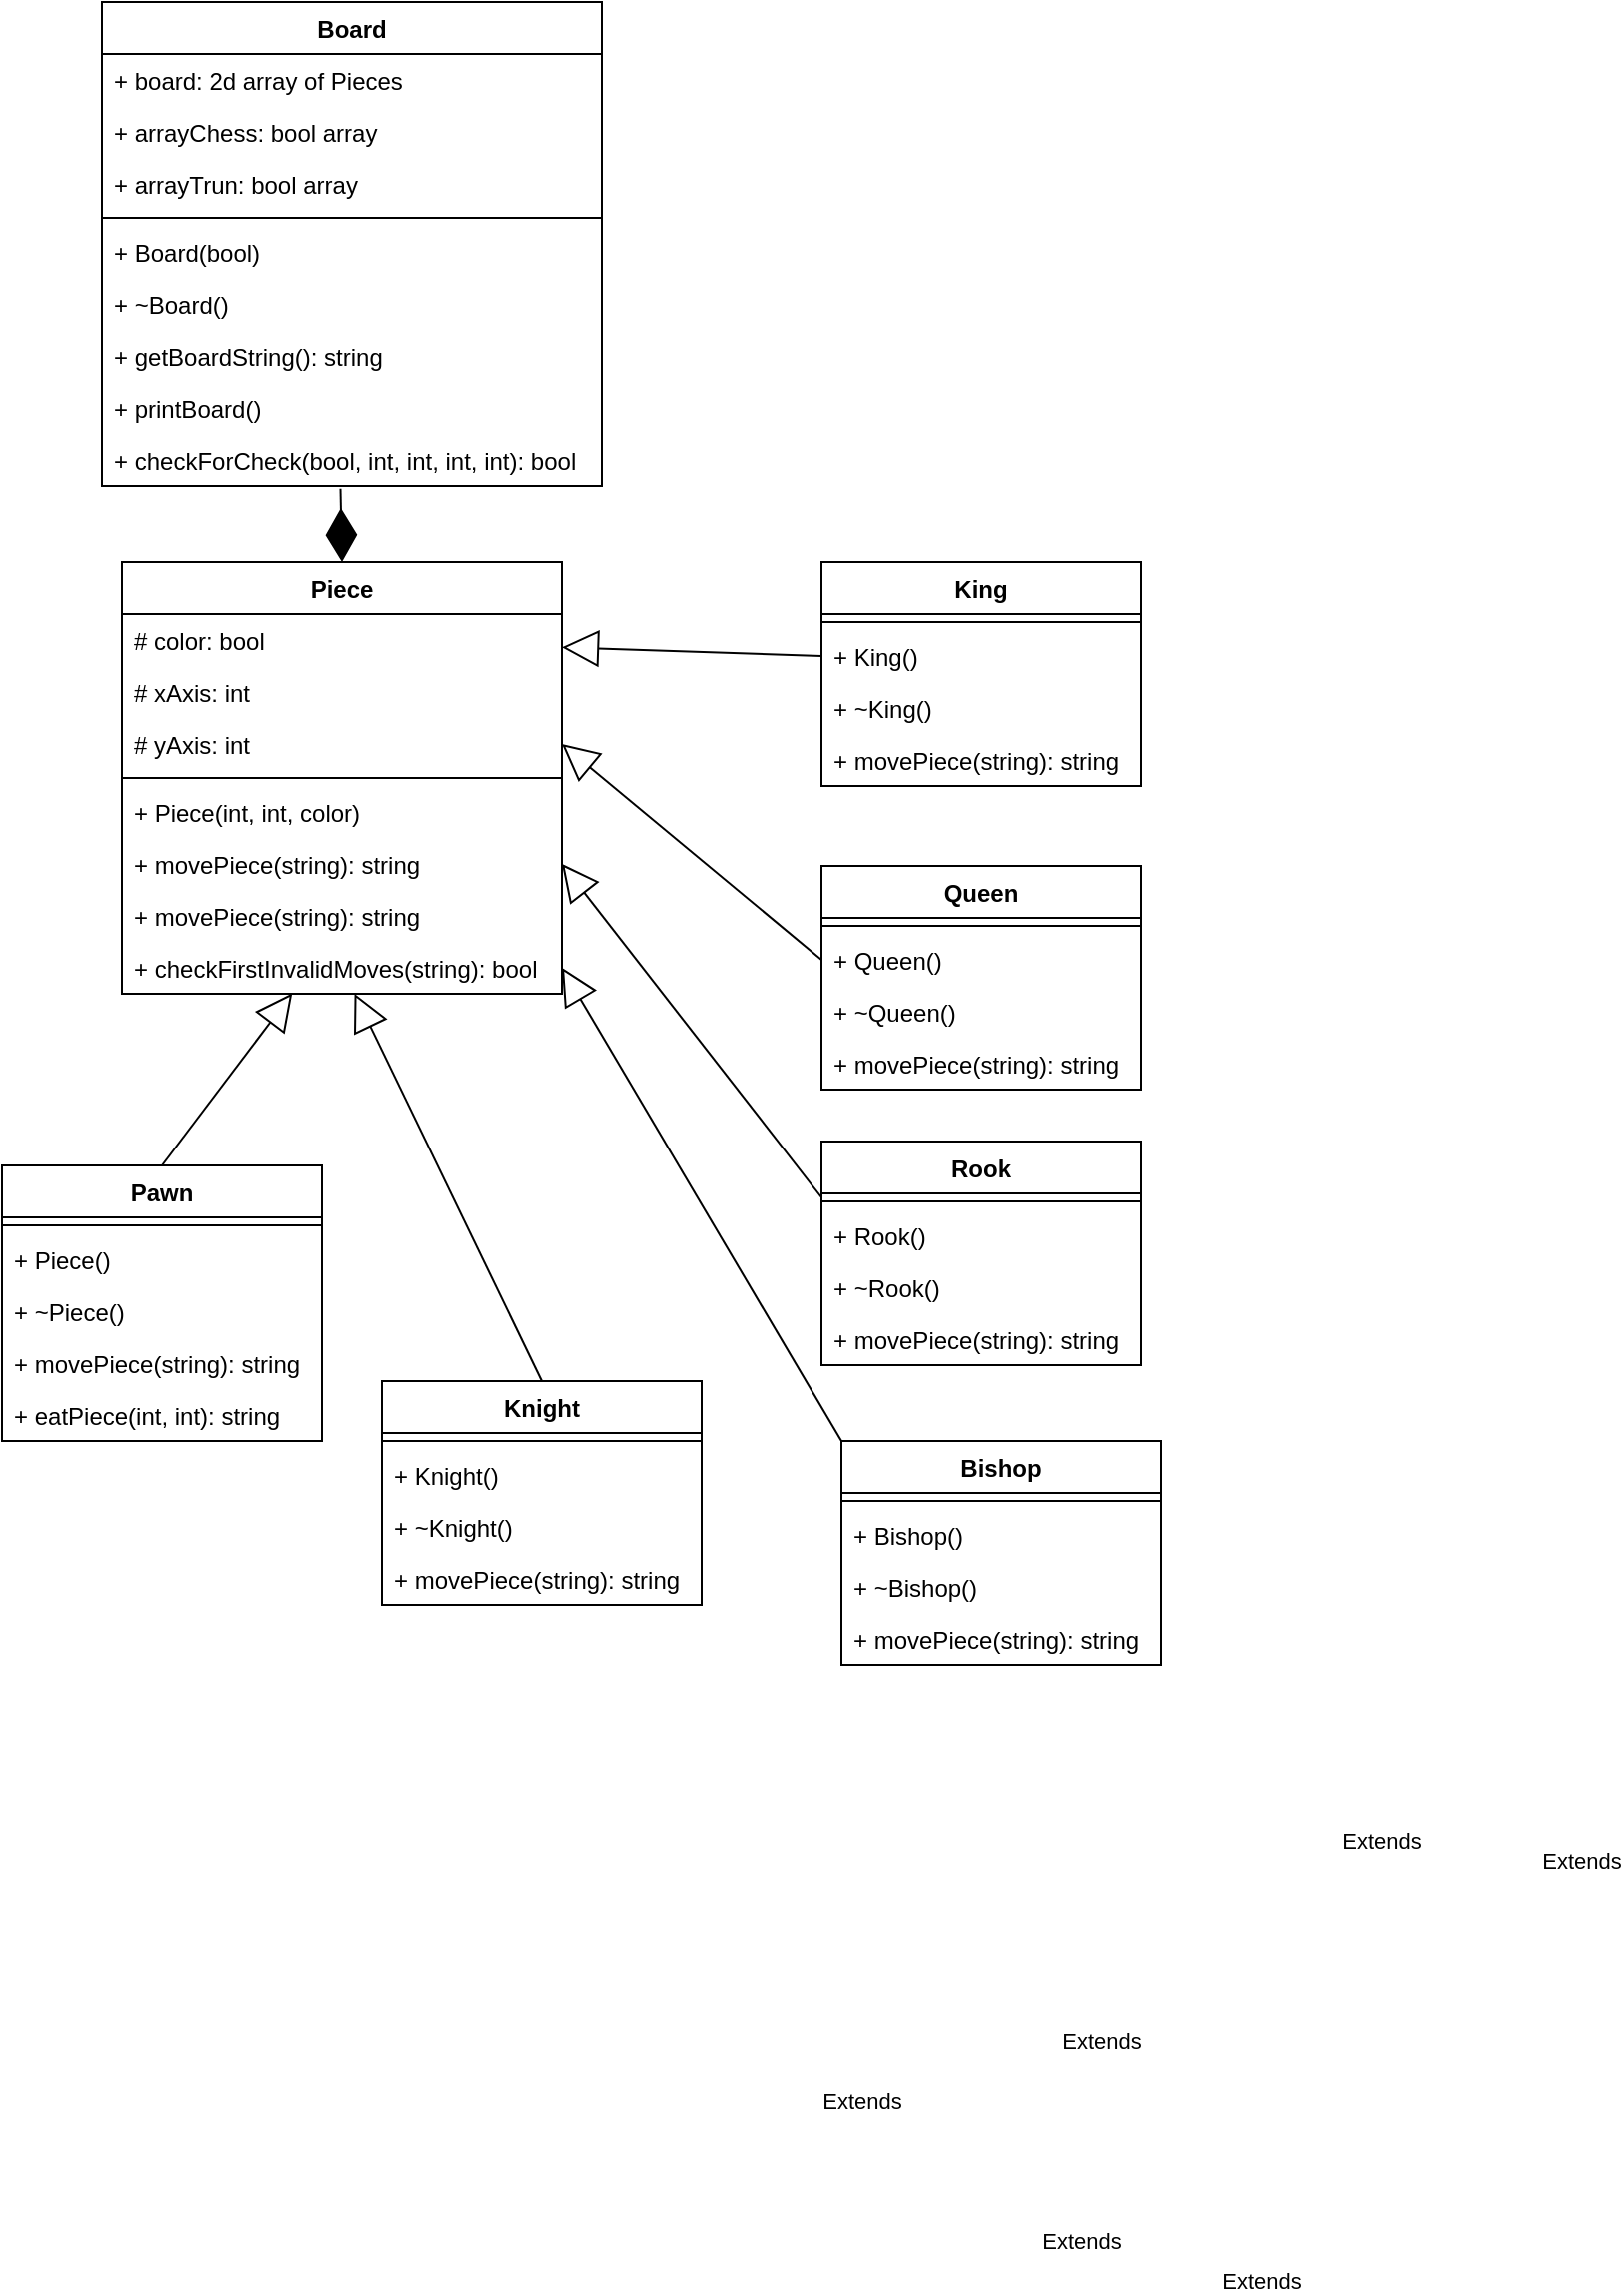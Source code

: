 <mxfile version="15.9.4" type="gitlab">
  <diagram name="Page-1" id="c4acf3e9-155e-7222-9cf6-157b1a14988f">
    <mxGraphModel dx="1545" dy="842" grid="1" gridSize="10" guides="1" tooltips="1" connect="1" arrows="1" fold="1" page="1" pageScale="1" pageWidth="850" pageHeight="1100" background="none" math="0" shadow="0">
      <root>
        <mxCell id="0" />
        <mxCell id="1" parent="0" />
        <mxCell id="7rFTX6PkovQeR8mOhhbH-1" value="Board" style="swimlane;fontStyle=1;align=center;verticalAlign=top;childLayout=stackLayout;horizontal=1;startSize=26;horizontalStack=0;resizeParent=1;resizeParentMax=0;resizeLast=0;collapsible=1;marginBottom=0;" vertex="1" parent="1">
          <mxGeometry x="120" y="80" width="250" height="242" as="geometry">
            <mxRectangle x="340" y="200" width="70" height="26" as="alternateBounds" />
          </mxGeometry>
        </mxCell>
        <mxCell id="7rFTX6PkovQeR8mOhhbH-2" value="+ board: 2d array of Pieces" style="text;strokeColor=none;fillColor=none;align=left;verticalAlign=top;spacingLeft=4;spacingRight=4;overflow=hidden;rotatable=0;points=[[0,0.5],[1,0.5]];portConstraint=eastwest;" vertex="1" parent="7rFTX6PkovQeR8mOhhbH-1">
          <mxGeometry y="26" width="250" height="26" as="geometry" />
        </mxCell>
        <mxCell id="7rFTX6PkovQeR8mOhhbH-8" value="+ arrayChess: bool array" style="text;strokeColor=none;fillColor=none;align=left;verticalAlign=top;spacingLeft=4;spacingRight=4;overflow=hidden;rotatable=0;points=[[0,0.5],[1,0.5]];portConstraint=eastwest;" vertex="1" parent="7rFTX6PkovQeR8mOhhbH-1">
          <mxGeometry y="52" width="250" height="26" as="geometry" />
        </mxCell>
        <mxCell id="7rFTX6PkovQeR8mOhhbH-9" value="+ arrayTrun: bool array" style="text;strokeColor=none;fillColor=none;align=left;verticalAlign=top;spacingLeft=4;spacingRight=4;overflow=hidden;rotatable=0;points=[[0,0.5],[1,0.5]];portConstraint=eastwest;" vertex="1" parent="7rFTX6PkovQeR8mOhhbH-1">
          <mxGeometry y="78" width="250" height="26" as="geometry" />
        </mxCell>
        <mxCell id="7rFTX6PkovQeR8mOhhbH-3" value="" style="line;strokeWidth=1;fillColor=none;align=left;verticalAlign=middle;spacingTop=-1;spacingLeft=3;spacingRight=3;rotatable=0;labelPosition=right;points=[];portConstraint=eastwest;" vertex="1" parent="7rFTX6PkovQeR8mOhhbH-1">
          <mxGeometry y="104" width="250" height="8" as="geometry" />
        </mxCell>
        <mxCell id="7rFTX6PkovQeR8mOhhbH-4" value="+ Board(bool)&#xa;" style="text;strokeColor=none;fillColor=none;align=left;verticalAlign=top;spacingLeft=4;spacingRight=4;overflow=hidden;rotatable=0;points=[[0,0.5],[1,0.5]];portConstraint=eastwest;" vertex="1" parent="7rFTX6PkovQeR8mOhhbH-1">
          <mxGeometry y="112" width="250" height="26" as="geometry" />
        </mxCell>
        <mxCell id="7rFTX6PkovQeR8mOhhbH-10" value="+ ~Board()" style="text;strokeColor=none;fillColor=none;align=left;verticalAlign=top;spacingLeft=4;spacingRight=4;overflow=hidden;rotatable=0;points=[[0,0.5],[1,0.5]];portConstraint=eastwest;" vertex="1" parent="7rFTX6PkovQeR8mOhhbH-1">
          <mxGeometry y="138" width="250" height="26" as="geometry" />
        </mxCell>
        <mxCell id="7rFTX6PkovQeR8mOhhbH-11" value="+ getBoardString(): string" style="text;strokeColor=none;fillColor=none;align=left;verticalAlign=top;spacingLeft=4;spacingRight=4;overflow=hidden;rotatable=0;points=[[0,0.5],[1,0.5]];portConstraint=eastwest;" vertex="1" parent="7rFTX6PkovQeR8mOhhbH-1">
          <mxGeometry y="164" width="250" height="26" as="geometry" />
        </mxCell>
        <mxCell id="7rFTX6PkovQeR8mOhhbH-12" value="+ printBoard()" style="text;strokeColor=none;fillColor=none;align=left;verticalAlign=top;spacingLeft=4;spacingRight=4;overflow=hidden;rotatable=0;points=[[0,0.5],[1,0.5]];portConstraint=eastwest;" vertex="1" parent="7rFTX6PkovQeR8mOhhbH-1">
          <mxGeometry y="190" width="250" height="26" as="geometry" />
        </mxCell>
        <mxCell id="7rFTX6PkovQeR8mOhhbH-13" value="+ checkForCheck(bool, int, int, int, int): bool" style="text;strokeColor=none;fillColor=none;align=left;verticalAlign=top;spacingLeft=4;spacingRight=4;overflow=hidden;rotatable=0;points=[[0,0.5],[1,0.5]];portConstraint=eastwest;" vertex="1" parent="7rFTX6PkovQeR8mOhhbH-1">
          <mxGeometry y="216" width="250" height="26" as="geometry" />
        </mxCell>
        <mxCell id="7rFTX6PkovQeR8mOhhbH-15" value="Piece" style="swimlane;fontStyle=1;align=center;verticalAlign=top;childLayout=stackLayout;horizontal=1;startSize=26;horizontalStack=0;resizeParent=1;resizeParentMax=0;resizeLast=0;collapsible=1;marginBottom=0;" vertex="1" parent="1">
          <mxGeometry x="130" y="360" width="220" height="216" as="geometry" />
        </mxCell>
        <mxCell id="7rFTX6PkovQeR8mOhhbH-16" value="# color: bool&#xa;" style="text;strokeColor=none;fillColor=none;align=left;verticalAlign=top;spacingLeft=4;spacingRight=4;overflow=hidden;rotatable=0;points=[[0,0.5],[1,0.5]];portConstraint=eastwest;" vertex="1" parent="7rFTX6PkovQeR8mOhhbH-15">
          <mxGeometry y="26" width="220" height="26" as="geometry" />
        </mxCell>
        <mxCell id="7rFTX6PkovQeR8mOhhbH-19" value="# xAxis: int&#xa;" style="text;strokeColor=none;fillColor=none;align=left;verticalAlign=top;spacingLeft=4;spacingRight=4;overflow=hidden;rotatable=0;points=[[0,0.5],[1,0.5]];portConstraint=eastwest;" vertex="1" parent="7rFTX6PkovQeR8mOhhbH-15">
          <mxGeometry y="52" width="220" height="26" as="geometry" />
        </mxCell>
        <mxCell id="7rFTX6PkovQeR8mOhhbH-21" value="# yAxis: int&#xa;" style="text;strokeColor=none;fillColor=none;align=left;verticalAlign=top;spacingLeft=4;spacingRight=4;overflow=hidden;rotatable=0;points=[[0,0.5],[1,0.5]];portConstraint=eastwest;" vertex="1" parent="7rFTX6PkovQeR8mOhhbH-15">
          <mxGeometry y="78" width="220" height="26" as="geometry" />
        </mxCell>
        <mxCell id="7rFTX6PkovQeR8mOhhbH-17" value="" style="line;strokeWidth=1;fillColor=none;align=left;verticalAlign=middle;spacingTop=-1;spacingLeft=3;spacingRight=3;rotatable=0;labelPosition=right;points=[];portConstraint=eastwest;" vertex="1" parent="7rFTX6PkovQeR8mOhhbH-15">
          <mxGeometry y="104" width="220" height="8" as="geometry" />
        </mxCell>
        <mxCell id="7rFTX6PkovQeR8mOhhbH-76" value="+ Piece(int, int, color)" style="text;strokeColor=none;fillColor=none;align=left;verticalAlign=top;spacingLeft=4;spacingRight=4;overflow=hidden;rotatable=0;points=[[0,0.5],[1,0.5]];portConstraint=eastwest;" vertex="1" parent="7rFTX6PkovQeR8mOhhbH-15">
          <mxGeometry y="112" width="220" height="26" as="geometry" />
        </mxCell>
        <mxCell id="7rFTX6PkovQeR8mOhhbH-75" value="+ movePiece(string): string" style="text;strokeColor=none;fillColor=none;align=left;verticalAlign=top;spacingLeft=4;spacingRight=4;overflow=hidden;rotatable=0;points=[[0,0.5],[1,0.5]];portConstraint=eastwest;" vertex="1" parent="7rFTX6PkovQeR8mOhhbH-15">
          <mxGeometry y="138" width="220" height="26" as="geometry" />
        </mxCell>
        <mxCell id="7rFTX6PkovQeR8mOhhbH-18" value="+ movePiece(string): string" style="text;strokeColor=none;fillColor=none;align=left;verticalAlign=top;spacingLeft=4;spacingRight=4;overflow=hidden;rotatable=0;points=[[0,0.5],[1,0.5]];portConstraint=eastwest;" vertex="1" parent="7rFTX6PkovQeR8mOhhbH-15">
          <mxGeometry y="164" width="220" height="26" as="geometry" />
        </mxCell>
        <mxCell id="7rFTX6PkovQeR8mOhhbH-22" value="+ checkFirstInvalidMoves(string): bool" style="text;strokeColor=none;fillColor=none;align=left;verticalAlign=top;spacingLeft=4;spacingRight=4;overflow=hidden;rotatable=0;points=[[0,0.5],[1,0.5]];portConstraint=eastwest;" vertex="1" parent="7rFTX6PkovQeR8mOhhbH-15">
          <mxGeometry y="190" width="220" height="26" as="geometry" />
        </mxCell>
        <mxCell id="7rFTX6PkovQeR8mOhhbH-26" value="" style="endArrow=diamondThin;endFill=1;endSize=24;html=1;rounded=0;entryX=0.5;entryY=0;entryDx=0;entryDy=0;exitX=0.477;exitY=1.054;exitDx=0;exitDy=0;exitPerimeter=0;" edge="1" parent="1" source="7rFTX6PkovQeR8mOhhbH-13" target="7rFTX6PkovQeR8mOhhbH-15">
          <mxGeometry width="160" relative="1" as="geometry">
            <mxPoint x="380" y="290" as="sourcePoint" />
            <mxPoint x="540" y="290" as="targetPoint" />
          </mxGeometry>
        </mxCell>
        <mxCell id="7rFTX6PkovQeR8mOhhbH-31" value="Pawn" style="swimlane;fontStyle=1;align=center;verticalAlign=top;childLayout=stackLayout;horizontal=1;startSize=26;horizontalStack=0;resizeParent=1;resizeParentMax=0;resizeLast=0;collapsible=1;marginBottom=0;" vertex="1" parent="1">
          <mxGeometry x="70" y="662" width="160" height="138" as="geometry" />
        </mxCell>
        <mxCell id="7rFTX6PkovQeR8mOhhbH-33" value="" style="line;strokeWidth=1;fillColor=none;align=left;verticalAlign=middle;spacingTop=-1;spacingLeft=3;spacingRight=3;rotatable=0;labelPosition=right;points=[];portConstraint=eastwest;" vertex="1" parent="7rFTX6PkovQeR8mOhhbH-31">
          <mxGeometry y="26" width="160" height="8" as="geometry" />
        </mxCell>
        <mxCell id="7rFTX6PkovQeR8mOhhbH-34" value="+ Piece()" style="text;strokeColor=none;fillColor=none;align=left;verticalAlign=top;spacingLeft=4;spacingRight=4;overflow=hidden;rotatable=0;points=[[0,0.5],[1,0.5]];portConstraint=eastwest;" vertex="1" parent="7rFTX6PkovQeR8mOhhbH-31">
          <mxGeometry y="34" width="160" height="26" as="geometry" />
        </mxCell>
        <mxCell id="7rFTX6PkovQeR8mOhhbH-64" value="+ ~Piece()" style="text;strokeColor=none;fillColor=none;align=left;verticalAlign=top;spacingLeft=4;spacingRight=4;overflow=hidden;rotatable=0;points=[[0,0.5],[1,0.5]];portConstraint=eastwest;" vertex="1" parent="7rFTX6PkovQeR8mOhhbH-31">
          <mxGeometry y="60" width="160" height="26" as="geometry" />
        </mxCell>
        <mxCell id="7rFTX6PkovQeR8mOhhbH-63" value="+ movePiece(string): string" style="text;strokeColor=none;fillColor=none;align=left;verticalAlign=top;spacingLeft=4;spacingRight=4;overflow=hidden;rotatable=0;points=[[0,0.5],[1,0.5]];portConstraint=eastwest;" vertex="1" parent="7rFTX6PkovQeR8mOhhbH-31">
          <mxGeometry y="86" width="160" height="26" as="geometry" />
        </mxCell>
        <mxCell id="7rFTX6PkovQeR8mOhhbH-35" value="+ eatPiece(int, int): string" style="text;strokeColor=none;fillColor=none;align=left;verticalAlign=top;spacingLeft=4;spacingRight=4;overflow=hidden;rotatable=0;points=[[0,0.5],[1,0.5]];portConstraint=eastwest;" vertex="1" parent="7rFTX6PkovQeR8mOhhbH-31">
          <mxGeometry y="112" width="160" height="26" as="geometry" />
        </mxCell>
        <mxCell id="7rFTX6PkovQeR8mOhhbH-36" value="Knight" style="swimlane;fontStyle=1;align=center;verticalAlign=top;childLayout=stackLayout;horizontal=1;startSize=26;horizontalStack=0;resizeParent=1;resizeParentMax=0;resizeLast=0;collapsible=1;marginBottom=0;" vertex="1" parent="1">
          <mxGeometry x="260" y="770" width="160" height="112" as="geometry" />
        </mxCell>
        <mxCell id="7rFTX6PkovQeR8mOhhbH-37" value="" style="line;strokeWidth=1;fillColor=none;align=left;verticalAlign=middle;spacingTop=-1;spacingLeft=3;spacingRight=3;rotatable=0;labelPosition=right;points=[];portConstraint=eastwest;" vertex="1" parent="7rFTX6PkovQeR8mOhhbH-36">
          <mxGeometry y="26" width="160" height="8" as="geometry" />
        </mxCell>
        <mxCell id="7rFTX6PkovQeR8mOhhbH-74" value="+ Knight()" style="text;strokeColor=none;fillColor=none;align=left;verticalAlign=top;spacingLeft=4;spacingRight=4;overflow=hidden;rotatable=0;points=[[0,0.5],[1,0.5]];portConstraint=eastwest;" vertex="1" parent="7rFTX6PkovQeR8mOhhbH-36">
          <mxGeometry y="34" width="160" height="26" as="geometry" />
        </mxCell>
        <mxCell id="7rFTX6PkovQeR8mOhhbH-73" value="+ ~Knight()" style="text;strokeColor=none;fillColor=none;align=left;verticalAlign=top;spacingLeft=4;spacingRight=4;overflow=hidden;rotatable=0;points=[[0,0.5],[1,0.5]];portConstraint=eastwest;" vertex="1" parent="7rFTX6PkovQeR8mOhhbH-36">
          <mxGeometry y="60" width="160" height="26" as="geometry" />
        </mxCell>
        <mxCell id="7rFTX6PkovQeR8mOhhbH-38" value="+ movePiece(string): string" style="text;strokeColor=none;fillColor=none;align=left;verticalAlign=top;spacingLeft=4;spacingRight=4;overflow=hidden;rotatable=0;points=[[0,0.5],[1,0.5]];portConstraint=eastwest;" vertex="1" parent="7rFTX6PkovQeR8mOhhbH-36">
          <mxGeometry y="86" width="160" height="26" as="geometry" />
        </mxCell>
        <mxCell id="7rFTX6PkovQeR8mOhhbH-77" value="Bishop" style="swimlane;fontStyle=1;align=center;verticalAlign=top;childLayout=stackLayout;horizontal=1;startSize=26;horizontalStack=0;resizeParent=1;resizeParentMax=0;resizeLast=0;collapsible=1;marginBottom=0;" vertex="1" parent="1">
          <mxGeometry x="490" y="800" width="160" height="112" as="geometry" />
        </mxCell>
        <mxCell id="7rFTX6PkovQeR8mOhhbH-78" value="" style="line;strokeWidth=1;fillColor=none;align=left;verticalAlign=middle;spacingTop=-1;spacingLeft=3;spacingRight=3;rotatable=0;labelPosition=right;points=[];portConstraint=eastwest;" vertex="1" parent="7rFTX6PkovQeR8mOhhbH-77">
          <mxGeometry y="26" width="160" height="8" as="geometry" />
        </mxCell>
        <mxCell id="7rFTX6PkovQeR8mOhhbH-79" value="+ Bishop()" style="text;strokeColor=none;fillColor=none;align=left;verticalAlign=top;spacingLeft=4;spacingRight=4;overflow=hidden;rotatable=0;points=[[0,0.5],[1,0.5]];portConstraint=eastwest;" vertex="1" parent="7rFTX6PkovQeR8mOhhbH-77">
          <mxGeometry y="34" width="160" height="26" as="geometry" />
        </mxCell>
        <mxCell id="7rFTX6PkovQeR8mOhhbH-80" value="+ ~Bishop()" style="text;strokeColor=none;fillColor=none;align=left;verticalAlign=top;spacingLeft=4;spacingRight=4;overflow=hidden;rotatable=0;points=[[0,0.5],[1,0.5]];portConstraint=eastwest;" vertex="1" parent="7rFTX6PkovQeR8mOhhbH-77">
          <mxGeometry y="60" width="160" height="26" as="geometry" />
        </mxCell>
        <mxCell id="7rFTX6PkovQeR8mOhhbH-81" value="+ movePiece(string): string" style="text;strokeColor=none;fillColor=none;align=left;verticalAlign=top;spacingLeft=4;spacingRight=4;overflow=hidden;rotatable=0;points=[[0,0.5],[1,0.5]];portConstraint=eastwest;" vertex="1" parent="7rFTX6PkovQeR8mOhhbH-77">
          <mxGeometry y="86" width="160" height="26" as="geometry" />
        </mxCell>
        <mxCell id="7rFTX6PkovQeR8mOhhbH-82" value="Rook" style="swimlane;fontStyle=1;align=center;verticalAlign=top;childLayout=stackLayout;horizontal=1;startSize=26;horizontalStack=0;resizeParent=1;resizeParentMax=0;resizeLast=0;collapsible=1;marginBottom=0;" vertex="1" parent="1">
          <mxGeometry x="480" y="650" width="160" height="112" as="geometry" />
        </mxCell>
        <mxCell id="7rFTX6PkovQeR8mOhhbH-83" value="" style="line;strokeWidth=1;fillColor=none;align=left;verticalAlign=middle;spacingTop=-1;spacingLeft=3;spacingRight=3;rotatable=0;labelPosition=right;points=[];portConstraint=eastwest;" vertex="1" parent="7rFTX6PkovQeR8mOhhbH-82">
          <mxGeometry y="26" width="160" height="8" as="geometry" />
        </mxCell>
        <mxCell id="7rFTX6PkovQeR8mOhhbH-84" value="+ Rook()" style="text;strokeColor=none;fillColor=none;align=left;verticalAlign=top;spacingLeft=4;spacingRight=4;overflow=hidden;rotatable=0;points=[[0,0.5],[1,0.5]];portConstraint=eastwest;" vertex="1" parent="7rFTX6PkovQeR8mOhhbH-82">
          <mxGeometry y="34" width="160" height="26" as="geometry" />
        </mxCell>
        <mxCell id="7rFTX6PkovQeR8mOhhbH-85" value="+ ~Rook()" style="text;strokeColor=none;fillColor=none;align=left;verticalAlign=top;spacingLeft=4;spacingRight=4;overflow=hidden;rotatable=0;points=[[0,0.5],[1,0.5]];portConstraint=eastwest;" vertex="1" parent="7rFTX6PkovQeR8mOhhbH-82">
          <mxGeometry y="60" width="160" height="26" as="geometry" />
        </mxCell>
        <mxCell id="7rFTX6PkovQeR8mOhhbH-86" value="+ movePiece(string): string" style="text;strokeColor=none;fillColor=none;align=left;verticalAlign=top;spacingLeft=4;spacingRight=4;overflow=hidden;rotatable=0;points=[[0,0.5],[1,0.5]];portConstraint=eastwest;" vertex="1" parent="7rFTX6PkovQeR8mOhhbH-82">
          <mxGeometry y="86" width="160" height="26" as="geometry" />
        </mxCell>
        <mxCell id="7rFTX6PkovQeR8mOhhbH-87" value="Queen" style="swimlane;fontStyle=1;align=center;verticalAlign=top;childLayout=stackLayout;horizontal=1;startSize=26;horizontalStack=0;resizeParent=1;resizeParentMax=0;resizeLast=0;collapsible=1;marginBottom=0;" vertex="1" parent="1">
          <mxGeometry x="480" y="512" width="160" height="112" as="geometry" />
        </mxCell>
        <mxCell id="7rFTX6PkovQeR8mOhhbH-88" value="" style="line;strokeWidth=1;fillColor=none;align=left;verticalAlign=middle;spacingTop=-1;spacingLeft=3;spacingRight=3;rotatable=0;labelPosition=right;points=[];portConstraint=eastwest;" vertex="1" parent="7rFTX6PkovQeR8mOhhbH-87">
          <mxGeometry y="26" width="160" height="8" as="geometry" />
        </mxCell>
        <mxCell id="7rFTX6PkovQeR8mOhhbH-89" value="+ Queen()" style="text;strokeColor=none;fillColor=none;align=left;verticalAlign=top;spacingLeft=4;spacingRight=4;overflow=hidden;rotatable=0;points=[[0,0.5],[1,0.5]];portConstraint=eastwest;fontStyle=0" vertex="1" parent="7rFTX6PkovQeR8mOhhbH-87">
          <mxGeometry y="34" width="160" height="26" as="geometry" />
        </mxCell>
        <mxCell id="7rFTX6PkovQeR8mOhhbH-90" value="+ ~Queen()" style="text;strokeColor=none;fillColor=none;align=left;verticalAlign=top;spacingLeft=4;spacingRight=4;overflow=hidden;rotatable=0;points=[[0,0.5],[1,0.5]];portConstraint=eastwest;" vertex="1" parent="7rFTX6PkovQeR8mOhhbH-87">
          <mxGeometry y="60" width="160" height="26" as="geometry" />
        </mxCell>
        <mxCell id="7rFTX6PkovQeR8mOhhbH-91" value="+ movePiece(string): string" style="text;strokeColor=none;fillColor=none;align=left;verticalAlign=top;spacingLeft=4;spacingRight=4;overflow=hidden;rotatable=0;points=[[0,0.5],[1,0.5]];portConstraint=eastwest;" vertex="1" parent="7rFTX6PkovQeR8mOhhbH-87">
          <mxGeometry y="86" width="160" height="26" as="geometry" />
        </mxCell>
        <mxCell id="7rFTX6PkovQeR8mOhhbH-92" value="King" style="swimlane;fontStyle=1;align=center;verticalAlign=top;childLayout=stackLayout;horizontal=1;startSize=26;horizontalStack=0;resizeParent=1;resizeParentMax=0;resizeLast=0;collapsible=1;marginBottom=0;" vertex="1" parent="1">
          <mxGeometry x="480" y="360" width="160" height="112" as="geometry" />
        </mxCell>
        <mxCell id="7rFTX6PkovQeR8mOhhbH-93" value="" style="line;strokeWidth=1;fillColor=none;align=left;verticalAlign=middle;spacingTop=-1;spacingLeft=3;spacingRight=3;rotatable=0;labelPosition=right;points=[];portConstraint=eastwest;" vertex="1" parent="7rFTX6PkovQeR8mOhhbH-92">
          <mxGeometry y="26" width="160" height="8" as="geometry" />
        </mxCell>
        <mxCell id="7rFTX6PkovQeR8mOhhbH-94" value="+ King()" style="text;strokeColor=none;fillColor=none;align=left;verticalAlign=top;spacingLeft=4;spacingRight=4;overflow=hidden;rotatable=0;points=[[0,0.5],[1,0.5]];portConstraint=eastwest;fontStyle=0" vertex="1" parent="7rFTX6PkovQeR8mOhhbH-92">
          <mxGeometry y="34" width="160" height="26" as="geometry" />
        </mxCell>
        <mxCell id="7rFTX6PkovQeR8mOhhbH-95" value="+ ~King()" style="text;strokeColor=none;fillColor=none;align=left;verticalAlign=top;spacingLeft=4;spacingRight=4;overflow=hidden;rotatable=0;points=[[0,0.5],[1,0.5]];portConstraint=eastwest;" vertex="1" parent="7rFTX6PkovQeR8mOhhbH-92">
          <mxGeometry y="60" width="160" height="26" as="geometry" />
        </mxCell>
        <mxCell id="7rFTX6PkovQeR8mOhhbH-96" value="+ movePiece(string): string" style="text;strokeColor=none;fillColor=none;align=left;verticalAlign=top;spacingLeft=4;spacingRight=4;overflow=hidden;rotatable=0;points=[[0,0.5],[1,0.5]];portConstraint=eastwest;" vertex="1" parent="7rFTX6PkovQeR8mOhhbH-92">
          <mxGeometry y="86" width="160" height="26" as="geometry" />
        </mxCell>
        <mxCell id="7rFTX6PkovQeR8mOhhbH-107" value="Extends" style="endArrow=block;endSize=16;endFill=0;html=1;rounded=0;exitX=0.5;exitY=0;exitDx=0;exitDy=0;" edge="1" parent="1" source="7rFTX6PkovQeR8mOhhbH-36" target="7rFTX6PkovQeR8mOhhbH-22">
          <mxGeometry x="-1" y="-433" width="160" relative="1" as="geometry">
            <mxPoint x="350" y="620" as="sourcePoint" />
            <mxPoint x="510" y="620" as="targetPoint" />
            <mxPoint x="-110" y="518" as="offset" />
          </mxGeometry>
        </mxCell>
        <mxCell id="7rFTX6PkovQeR8mOhhbH-112" value="Extends" style="endArrow=block;endSize=16;endFill=0;html=1;rounded=0;exitX=0.5;exitY=0;exitDx=0;exitDy=0;entryX=0.387;entryY=0.992;entryDx=0;entryDy=0;entryPerimeter=0;" edge="1" parent="1" source="7rFTX6PkovQeR8mOhhbH-31" target="7rFTX6PkovQeR8mOhhbH-22">
          <mxGeometry x="-1" y="-584" width="160" relative="1" as="geometry">
            <mxPoint x="350" y="620" as="sourcePoint" />
            <mxPoint x="510" y="620" as="targetPoint" />
            <mxPoint x="-116" y="116" as="offset" />
          </mxGeometry>
        </mxCell>
        <mxCell id="7rFTX6PkovQeR8mOhhbH-113" value="Extends" style="endArrow=block;endSize=16;endFill=0;html=1;rounded=0;exitX=0;exitY=0;exitDx=0;exitDy=0;entryX=1;entryY=0.5;entryDx=0;entryDy=0;" edge="1" parent="1" source="7rFTX6PkovQeR8mOhhbH-77" target="7rFTX6PkovQeR8mOhhbH-22">
          <mxGeometry x="-1" y="-336" width="160" relative="1" as="geometry">
            <mxPoint x="350" y="690" as="sourcePoint" />
            <mxPoint x="290" y="580" as="targetPoint" />
            <mxPoint x="-19" y="371" as="offset" />
          </mxGeometry>
        </mxCell>
        <mxCell id="7rFTX6PkovQeR8mOhhbH-114" value="Extends" style="endArrow=block;endSize=16;endFill=0;html=1;rounded=0;exitX=0;exitY=0.25;exitDx=0;exitDy=0;entryX=1;entryY=0.5;entryDx=0;entryDy=0;" edge="1" parent="1" source="7rFTX6PkovQeR8mOhhbH-82" target="7rFTX6PkovQeR8mOhhbH-75">
          <mxGeometry x="-1" y="-505" width="160" relative="1" as="geometry">
            <mxPoint x="350" y="590" as="sourcePoint" />
            <mxPoint x="510" y="590" as="targetPoint" />
            <mxPoint x="-18" y="642" as="offset" />
          </mxGeometry>
        </mxCell>
        <mxCell id="7rFTX6PkovQeR8mOhhbH-115" value="Extends" style="endArrow=block;endSize=16;endFill=0;html=1;rounded=0;exitX=0;exitY=0.5;exitDx=0;exitDy=0;" edge="1" parent="1" source="7rFTX6PkovQeR8mOhhbH-94" target="7rFTX6PkovQeR8mOhhbH-16">
          <mxGeometry x="-1" y="842" width="160" relative="1" as="geometry">
            <mxPoint x="350" y="630" as="sourcePoint" />
            <mxPoint x="510" y="630" as="targetPoint" />
            <mxPoint x="248" y="-29" as="offset" />
          </mxGeometry>
        </mxCell>
        <mxCell id="7rFTX6PkovQeR8mOhhbH-116" value="Extends" style="endArrow=block;endSize=16;endFill=0;html=1;rounded=0;exitX=0;exitY=0.5;exitDx=0;exitDy=0;entryX=1;entryY=0.5;entryDx=0;entryDy=0;" edge="1" parent="1" source="7rFTX6PkovQeR8mOhhbH-89" target="7rFTX6PkovQeR8mOhhbH-21">
          <mxGeometry x="-1" y="654" width="160" relative="1" as="geometry">
            <mxPoint x="350" y="690" as="sourcePoint" />
            <mxPoint x="510" y="690" as="targetPoint" />
            <mxPoint x="548" y="138" as="offset" />
          </mxGeometry>
        </mxCell>
      </root>
    </mxGraphModel>
  </diagram>
</mxfile>
